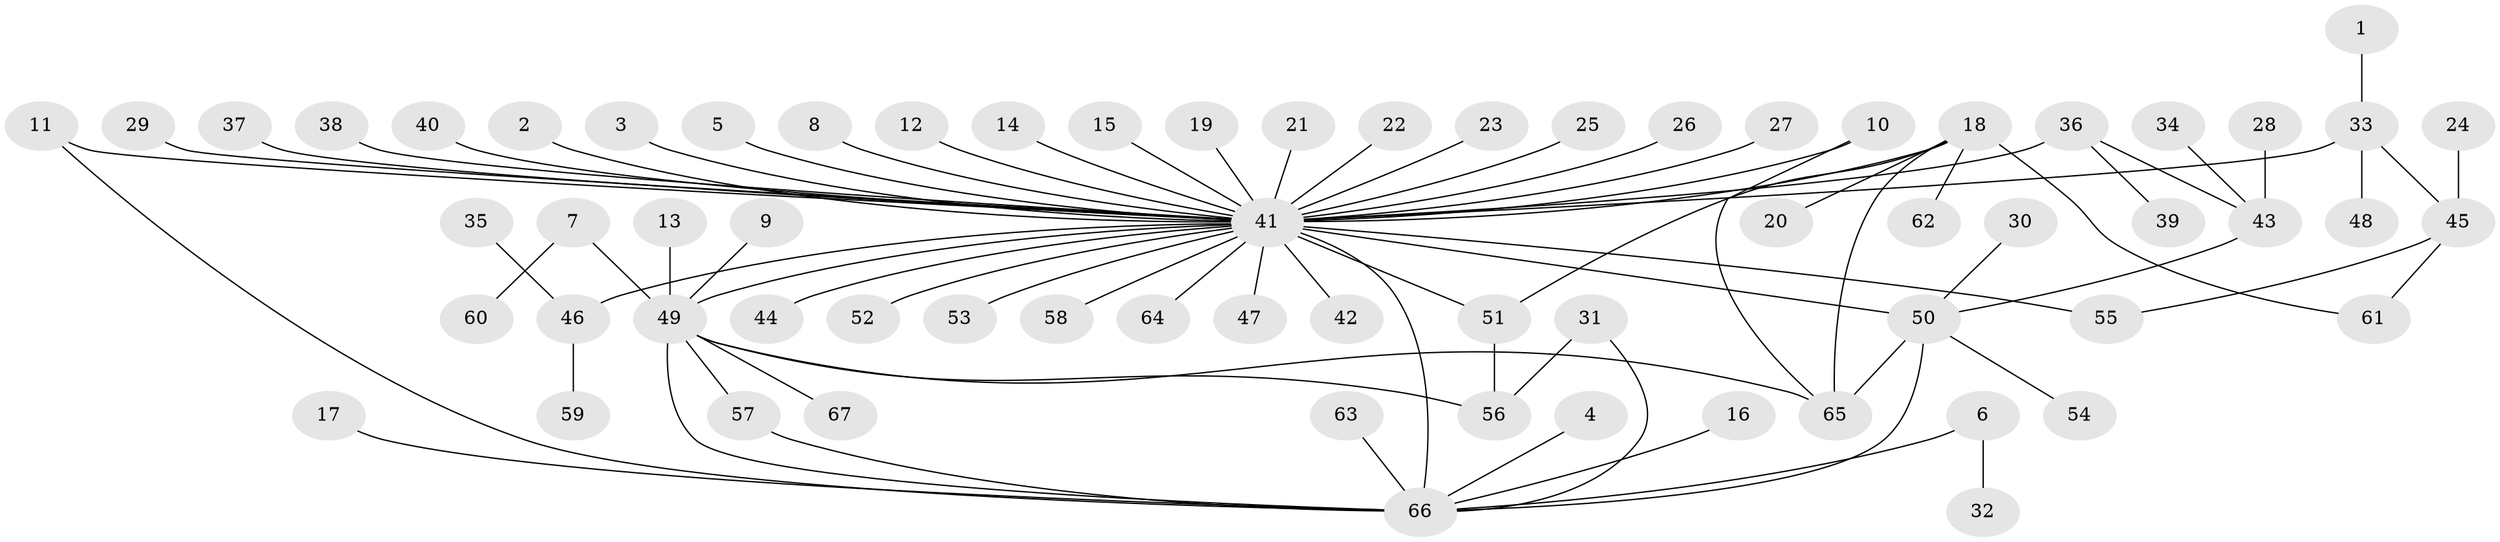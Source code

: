 // original degree distribution, {1: 0.5263157894736842, 5: 0.06015037593984962, 45: 0.007518796992481203, 11: 0.007518796992481203, 9: 0.015037593984962405, 3: 0.10526315789473684, 2: 0.24812030075187969, 4: 0.03007518796992481}
// Generated by graph-tools (version 1.1) at 2025/49/03/09/25 03:49:53]
// undirected, 67 vertices, 79 edges
graph export_dot {
graph [start="1"]
  node [color=gray90,style=filled];
  1;
  2;
  3;
  4;
  5;
  6;
  7;
  8;
  9;
  10;
  11;
  12;
  13;
  14;
  15;
  16;
  17;
  18;
  19;
  20;
  21;
  22;
  23;
  24;
  25;
  26;
  27;
  28;
  29;
  30;
  31;
  32;
  33;
  34;
  35;
  36;
  37;
  38;
  39;
  40;
  41;
  42;
  43;
  44;
  45;
  46;
  47;
  48;
  49;
  50;
  51;
  52;
  53;
  54;
  55;
  56;
  57;
  58;
  59;
  60;
  61;
  62;
  63;
  64;
  65;
  66;
  67;
  1 -- 33 [weight=1.0];
  2 -- 41 [weight=1.0];
  3 -- 41 [weight=1.0];
  4 -- 66 [weight=1.0];
  5 -- 41 [weight=1.0];
  6 -- 32 [weight=1.0];
  6 -- 66 [weight=1.0];
  7 -- 49 [weight=1.0];
  7 -- 60 [weight=1.0];
  8 -- 41 [weight=1.0];
  9 -- 49 [weight=1.0];
  10 -- 41 [weight=1.0];
  10 -- 65 [weight=1.0];
  11 -- 41 [weight=1.0];
  11 -- 66 [weight=1.0];
  12 -- 41 [weight=1.0];
  13 -- 49 [weight=1.0];
  14 -- 41 [weight=1.0];
  15 -- 41 [weight=1.0];
  16 -- 66 [weight=1.0];
  17 -- 66 [weight=1.0];
  18 -- 20 [weight=1.0];
  18 -- 41 [weight=2.0];
  18 -- 51 [weight=1.0];
  18 -- 61 [weight=1.0];
  18 -- 62 [weight=1.0];
  18 -- 65 [weight=1.0];
  19 -- 41 [weight=1.0];
  21 -- 41 [weight=1.0];
  22 -- 41 [weight=1.0];
  23 -- 41 [weight=1.0];
  24 -- 45 [weight=1.0];
  25 -- 41 [weight=1.0];
  26 -- 41 [weight=1.0];
  27 -- 41 [weight=1.0];
  28 -- 43 [weight=1.0];
  29 -- 41 [weight=1.0];
  30 -- 50 [weight=1.0];
  31 -- 56 [weight=1.0];
  31 -- 66 [weight=1.0];
  33 -- 41 [weight=1.0];
  33 -- 45 [weight=1.0];
  33 -- 48 [weight=1.0];
  34 -- 43 [weight=1.0];
  35 -- 46 [weight=1.0];
  36 -- 39 [weight=1.0];
  36 -- 41 [weight=2.0];
  36 -- 43 [weight=1.0];
  37 -- 41 [weight=1.0];
  38 -- 41 [weight=1.0];
  40 -- 41 [weight=1.0];
  41 -- 42 [weight=1.0];
  41 -- 44 [weight=1.0];
  41 -- 46 [weight=1.0];
  41 -- 47 [weight=1.0];
  41 -- 49 [weight=1.0];
  41 -- 50 [weight=2.0];
  41 -- 51 [weight=2.0];
  41 -- 52 [weight=1.0];
  41 -- 53 [weight=1.0];
  41 -- 55 [weight=1.0];
  41 -- 58 [weight=1.0];
  41 -- 64 [weight=1.0];
  41 -- 66 [weight=3.0];
  43 -- 50 [weight=1.0];
  45 -- 55 [weight=1.0];
  45 -- 61 [weight=1.0];
  46 -- 59 [weight=1.0];
  49 -- 56 [weight=1.0];
  49 -- 57 [weight=1.0];
  49 -- 65 [weight=1.0];
  49 -- 66 [weight=1.0];
  49 -- 67 [weight=1.0];
  50 -- 54 [weight=1.0];
  50 -- 65 [weight=1.0];
  50 -- 66 [weight=1.0];
  51 -- 56 [weight=1.0];
  57 -- 66 [weight=1.0];
  63 -- 66 [weight=1.0];
}
